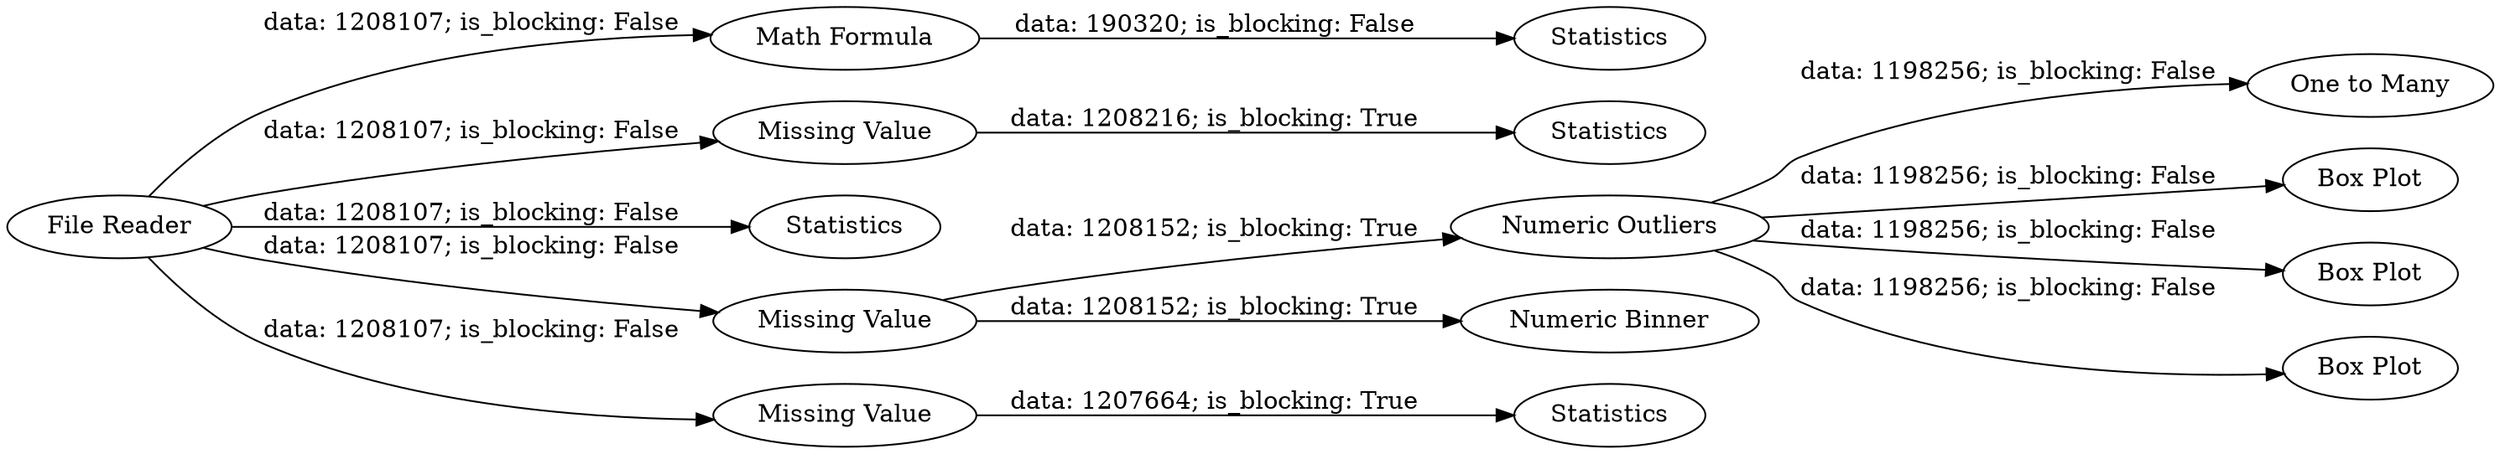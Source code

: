 digraph {
	"8146400252366520123_10" [label="Math Formula"]
	"8146400252366520123_12" [label="Numeric Outliers"]
	"8146400252366520123_9" [label="Missing Value"]
	"8146400252366520123_4" [label="File Reader"]
	"8146400252366520123_17" [label="One to Many"]
	"8146400252366520123_2" [label=Statistics]
	"8146400252366520123_16" [label="Numeric Binner"]
	"8146400252366520123_5" [label=Statistics]
	"8146400252366520123_11" [label=Statistics]
	"8146400252366520123_13" [label="Box Plot"]
	"8146400252366520123_15" [label="Missing Value"]
	"8146400252366520123_8" [label="Box Plot"]
	"8146400252366520123_7" [label=Statistics]
	"8146400252366520123_14" [label="Box Plot"]
	"8146400252366520123_6" [label="Missing Value"]
	"8146400252366520123_12" -> "8146400252366520123_8" [label="data: 1198256; is_blocking: False"]
	"8146400252366520123_4" -> "8146400252366520123_10" [label="data: 1208107; is_blocking: False"]
	"8146400252366520123_12" -> "8146400252366520123_17" [label="data: 1198256; is_blocking: False"]
	"8146400252366520123_9" -> "8146400252366520123_2" [label="data: 1208216; is_blocking: True"]
	"8146400252366520123_4" -> "8146400252366520123_5" [label="data: 1208107; is_blocking: False"]
	"8146400252366520123_4" -> "8146400252366520123_15" [label="data: 1208107; is_blocking: False"]
	"8146400252366520123_4" -> "8146400252366520123_9" [label="data: 1208107; is_blocking: False"]
	"8146400252366520123_6" -> "8146400252366520123_7" [label="data: 1207664; is_blocking: True"]
	"8146400252366520123_12" -> "8146400252366520123_13" [label="data: 1198256; is_blocking: False"]
	"8146400252366520123_10" -> "8146400252366520123_11" [label="data: 190320; is_blocking: False"]
	"8146400252366520123_12" -> "8146400252366520123_14" [label="data: 1198256; is_blocking: False"]
	"8146400252366520123_4" -> "8146400252366520123_6" [label="data: 1208107; is_blocking: False"]
	"8146400252366520123_15" -> "8146400252366520123_12" [label="data: 1208152; is_blocking: True"]
	"8146400252366520123_15" -> "8146400252366520123_16" [label="data: 1208152; is_blocking: True"]
	rankdir=LR
}
